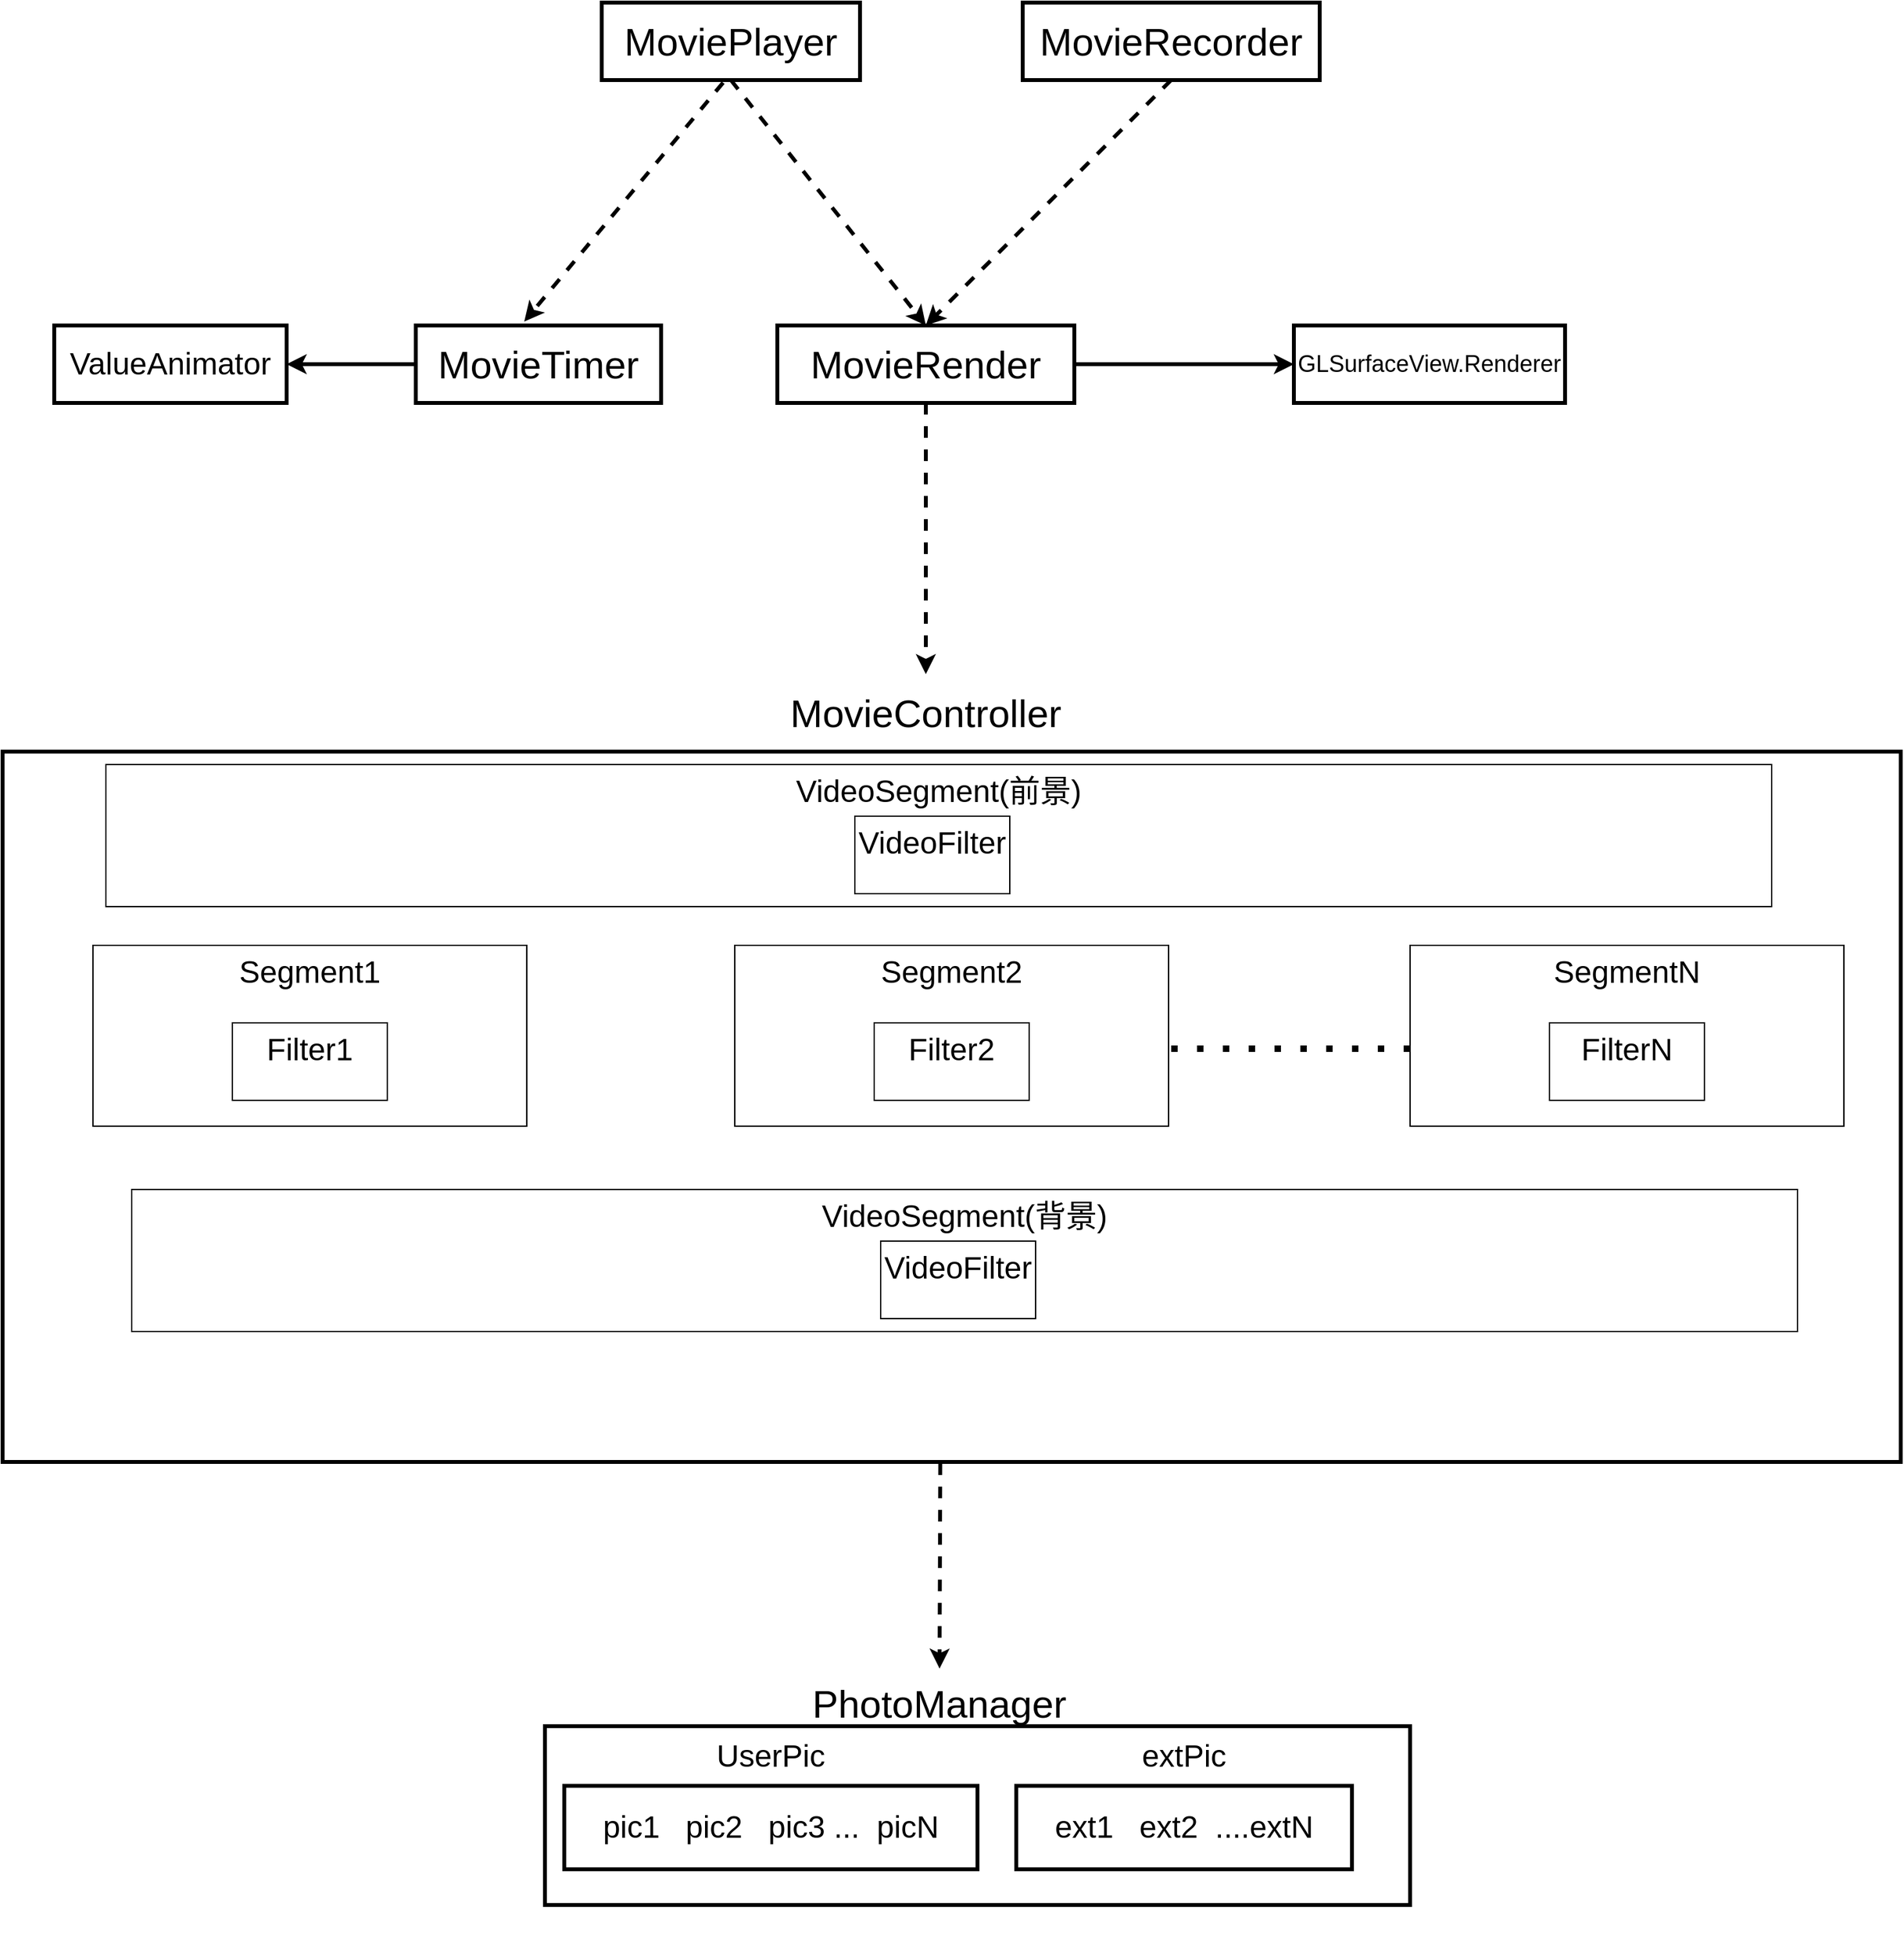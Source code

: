 <mxfile version="14.9.4" type="github">
  <diagram id="AVngD0tcw0efGsFr7O5R" name="Page-1">
    <mxGraphModel dx="2858" dy="1003" grid="1" gridSize="10" guides="1" tooltips="1" connect="1" arrows="1" fold="1" page="1" pageScale="1" pageWidth="827" pageHeight="1169" math="0" shadow="0">
      <root>
        <mxCell id="0" />
        <mxCell id="1" parent="0" />
        <mxCell id="FLVjzXz2_E-ynMVPb_XI-14" value="" style="group" parent="1" vertex="1" connectable="0">
          <mxGeometry x="290" y="1410" width="670" height="240" as="geometry" />
        </mxCell>
        <mxCell id="FLVjzXz2_E-ynMVPb_XI-11" value="" style="group" parent="FLVjzXz2_E-ynMVPb_XI-14" vertex="1" connectable="0">
          <mxGeometry y="64.615" width="670" height="175.385" as="geometry" />
        </mxCell>
        <mxCell id="Na_N96Jh_YFap5u9xBzC-9" value="" style="rounded=0;whiteSpace=wrap;html=1;strokeWidth=3;" parent="FLVjzXz2_E-ynMVPb_XI-11" vertex="1">
          <mxGeometry width="670" height="138.462" as="geometry" />
        </mxCell>
        <mxCell id="FLVjzXz2_E-ynMVPb_XI-6" value="" style="group" parent="FLVjzXz2_E-ynMVPb_XI-11" vertex="1" connectable="0">
          <mxGeometry x="15" y="9.231" width="640" height="166.154" as="geometry" />
        </mxCell>
        <mxCell id="Na_N96Jh_YFap5u9xBzC-3" value="&lt;font style=&quot;font-size: 24px&quot;&gt;pic1&amp;nbsp; &amp;nbsp;pic2&amp;nbsp; &amp;nbsp;pic3 ...&amp;nbsp; picN&lt;/font&gt;" style="rounded=0;whiteSpace=wrap;html=1;strokeWidth=3;" parent="FLVjzXz2_E-ynMVPb_XI-6" vertex="1">
          <mxGeometry y="36.923" width="320" height="64.615" as="geometry" />
        </mxCell>
        <mxCell id="Na_N96Jh_YFap5u9xBzC-4" value="&lt;span style=&quot;font-size: 24px&quot;&gt;UserPic&lt;/span&gt;" style="text;html=1;strokeColor=none;fillColor=none;align=center;verticalAlign=middle;whiteSpace=wrap;rounded=0;" parent="FLVjzXz2_E-ynMVPb_XI-6" vertex="1">
          <mxGeometry x="105" width="110" height="27.692" as="geometry" />
        </mxCell>
        <mxCell id="FLVjzXz2_E-ynMVPb_XI-8" value="" style="group" parent="FLVjzXz2_E-ynMVPb_XI-6" vertex="1" connectable="0">
          <mxGeometry x="350" y="4.615" width="260" height="96.923" as="geometry" />
        </mxCell>
        <mxCell id="FLVjzXz2_E-ynMVPb_XI-9" value="&lt;font style=&quot;font-size: 24px&quot;&gt;ext1&amp;nbsp; &amp;nbsp;ext2&amp;nbsp; ....extN&lt;/font&gt;" style="rounded=0;whiteSpace=wrap;html=1;strokeWidth=3;" parent="FLVjzXz2_E-ynMVPb_XI-8" vertex="1">
          <mxGeometry y="32.308" width="260" height="64.615" as="geometry" />
        </mxCell>
        <mxCell id="FLVjzXz2_E-ynMVPb_XI-10" value="&lt;span style=&quot;font-size: 24px&quot;&gt;extPic&lt;/span&gt;" style="text;html=1;strokeColor=none;fillColor=none;align=center;verticalAlign=middle;whiteSpace=wrap;rounded=0;" parent="FLVjzXz2_E-ynMVPb_XI-8" vertex="1">
          <mxGeometry x="70" width="120" height="18.462" as="geometry" />
        </mxCell>
        <mxCell id="FLVjzXz2_E-ynMVPb_XI-13" value="PhotoManager" style="text;html=1;strokeColor=none;fillColor=none;align=center;verticalAlign=middle;whiteSpace=wrap;rounded=0;fontSize=30;" parent="FLVjzXz2_E-ynMVPb_XI-14" vertex="1">
          <mxGeometry x="180" y="20" width="251" height="53.85" as="geometry" />
        </mxCell>
        <mxCell id="FLVjzXz2_E-ynMVPb_XI-185" value="" style="group" parent="1" vertex="1" connectable="0">
          <mxGeometry x="-90" y="140" width="1170" height="310" as="geometry" />
        </mxCell>
        <mxCell id="FLVjzXz2_E-ynMVPb_XI-147" value="&lt;font style=&quot;font-size: 30px&quot;&gt;MoviePlayer&lt;/font&gt;" style="rounded=0;whiteSpace=wrap;html=1;strokeWidth=3;" parent="FLVjzXz2_E-ynMVPb_XI-185" vertex="1">
          <mxGeometry x="424" width="200" height="60" as="geometry" />
        </mxCell>
        <mxCell id="FLVjzXz2_E-ynMVPb_XI-148" value="&lt;font style=&quot;font-size: 30px&quot;&gt;MovieRecorder&lt;/font&gt;" style="rounded=0;whiteSpace=wrap;html=1;strokeWidth=3;" parent="FLVjzXz2_E-ynMVPb_XI-185" vertex="1">
          <mxGeometry x="750" width="230" height="60" as="geometry" />
        </mxCell>
        <mxCell id="FLVjzXz2_E-ynMVPb_XI-164" value="" style="group" parent="FLVjzXz2_E-ynMVPb_XI-185" vertex="1" connectable="0">
          <mxGeometry y="250" width="1170" height="60" as="geometry" />
        </mxCell>
        <mxCell id="FLVjzXz2_E-ynMVPb_XI-149" value="&lt;font style=&quot;font-size: 30px&quot;&gt;MovieTimer&lt;/font&gt;" style="rounded=0;whiteSpace=wrap;html=1;strokeWidth=3;" parent="FLVjzXz2_E-ynMVPb_XI-164" vertex="1">
          <mxGeometry x="280" width="190" height="60" as="geometry" />
        </mxCell>
        <mxCell id="FLVjzXz2_E-ynMVPb_XI-155" value="" style="group" parent="FLVjzXz2_E-ynMVPb_XI-164" vertex="1" connectable="0">
          <mxGeometry x="560" width="610" height="60" as="geometry" />
        </mxCell>
        <mxCell id="FLVjzXz2_E-ynMVPb_XI-150" value="&lt;font style=&quot;font-size: 30px&quot;&gt;MovieRender&lt;/font&gt;" style="rounded=0;whiteSpace=wrap;html=1;strokeWidth=3;" parent="FLVjzXz2_E-ynMVPb_XI-155" vertex="1">
          <mxGeometry width="230" height="60" as="geometry" />
        </mxCell>
        <mxCell id="FLVjzXz2_E-ynMVPb_XI-151" value="&lt;font style=&quot;font-size: 18px&quot;&gt;GLSurfaceView.Renderer&lt;/font&gt;" style="rounded=0;whiteSpace=wrap;html=1;strokeWidth=3;" parent="FLVjzXz2_E-ynMVPb_XI-155" vertex="1">
          <mxGeometry x="400" width="210" height="60" as="geometry" />
        </mxCell>
        <mxCell id="FLVjzXz2_E-ynMVPb_XI-154" value="" style="endArrow=classic;html=1;strokeWidth=3;entryX=0;entryY=0.5;entryDx=0;entryDy=0;exitX=1;exitY=0.5;exitDx=0;exitDy=0;" parent="FLVjzXz2_E-ynMVPb_XI-155" source="FLVjzXz2_E-ynMVPb_XI-150" target="FLVjzXz2_E-ynMVPb_XI-151" edge="1">
          <mxGeometry width="50" height="50" relative="1" as="geometry">
            <mxPoint x="70" y="-30" as="sourcePoint" />
            <mxPoint x="120" y="-80" as="targetPoint" />
          </mxGeometry>
        </mxCell>
        <mxCell id="FLVjzXz2_E-ynMVPb_XI-163" value="&lt;font style=&quot;font-size: 24px&quot;&gt;ValueAnimator&lt;/font&gt;" style="rounded=0;whiteSpace=wrap;html=1;strokeWidth=3;" parent="FLVjzXz2_E-ynMVPb_XI-164" vertex="1">
          <mxGeometry width="180" height="60" as="geometry" />
        </mxCell>
        <mxCell id="FLVjzXz2_E-ynMVPb_XI-162" value="" style="endArrow=classic;html=1;strokeWidth=3;exitX=0;exitY=0.5;exitDx=0;exitDy=0;entryX=1;entryY=0.5;entryDx=0;entryDy=0;" parent="FLVjzXz2_E-ynMVPb_XI-164" source="FLVjzXz2_E-ynMVPb_XI-149" target="FLVjzXz2_E-ynMVPb_XI-163" edge="1">
          <mxGeometry width="50" height="50" relative="1" as="geometry">
            <mxPoint x="520" y="170" as="sourcePoint" />
            <mxPoint x="110" y="100" as="targetPoint" />
            <Array as="points">
              <mxPoint x="180" y="30" />
            </Array>
          </mxGeometry>
        </mxCell>
        <mxCell id="FLVjzXz2_E-ynMVPb_XI-156" value="" style="endArrow=classic;html=1;strokeWidth=3;exitX=0.47;exitY=1.033;exitDx=0;exitDy=0;exitPerimeter=0;entryX=0.442;entryY=-0.05;entryDx=0;entryDy=0;entryPerimeter=0;dashed=1;" parent="FLVjzXz2_E-ynMVPb_XI-185" source="FLVjzXz2_E-ynMVPb_XI-147" target="FLVjzXz2_E-ynMVPb_XI-149" edge="1">
          <mxGeometry width="50" height="50" relative="1" as="geometry">
            <mxPoint x="520" y="490" as="sourcePoint" />
            <mxPoint x="570" y="440" as="targetPoint" />
          </mxGeometry>
        </mxCell>
        <mxCell id="FLVjzXz2_E-ynMVPb_XI-157" value="" style="endArrow=classic;html=1;dashed=1;strokeWidth=3;exitX=0.5;exitY=1;exitDx=0;exitDy=0;entryX=0.5;entryY=0;entryDx=0;entryDy=0;" parent="FLVjzXz2_E-ynMVPb_XI-185" source="FLVjzXz2_E-ynMVPb_XI-147" target="FLVjzXz2_E-ynMVPb_XI-150" edge="1">
          <mxGeometry width="50" height="50" relative="1" as="geometry">
            <mxPoint x="520" y="490" as="sourcePoint" />
            <mxPoint x="570" y="440" as="targetPoint" />
          </mxGeometry>
        </mxCell>
        <mxCell id="FLVjzXz2_E-ynMVPb_XI-158" value="" style="endArrow=classic;html=1;dashed=1;strokeWidth=3;exitX=0.5;exitY=1;exitDx=0;exitDy=0;entryX=0.5;entryY=0;entryDx=0;entryDy=0;" parent="FLVjzXz2_E-ynMVPb_XI-185" source="FLVjzXz2_E-ynMVPb_XI-148" target="FLVjzXz2_E-ynMVPb_XI-150" edge="1">
          <mxGeometry width="50" height="50" relative="1" as="geometry">
            <mxPoint x="520" y="490" as="sourcePoint" />
            <mxPoint x="570" y="440" as="targetPoint" />
          </mxGeometry>
        </mxCell>
        <mxCell id="FLVjzXz2_E-ynMVPb_XI-186" value="" style="endArrow=classic;html=1;dashed=1;strokeWidth=3;exitX=0.5;exitY=1;exitDx=0;exitDy=0;entryX=0.5;entryY=0;entryDx=0;entryDy=0;" parent="1" source="FLVjzXz2_E-ynMVPb_XI-150" target="FLVjzXz2_E-ynMVPb_XI-78" edge="1">
          <mxGeometry width="50" height="50" relative="1" as="geometry">
            <mxPoint x="520" y="440" as="sourcePoint" />
            <mxPoint x="570" y="390" as="targetPoint" />
          </mxGeometry>
        </mxCell>
        <mxCell id="AyGdOBjDOadiqwOFMd2c-94" value="" style="group" vertex="1" connectable="0" parent="1">
          <mxGeometry x="-130" y="660" width="1470" height="610" as="geometry" />
        </mxCell>
        <mxCell id="AyGdOBjDOadiqwOFMd2c-93" value="" style="rounded=0;whiteSpace=wrap;html=1;verticalAlign=top;strokeWidth=3;" vertex="1" parent="AyGdOBjDOadiqwOFMd2c-94">
          <mxGeometry y="60" width="1470" height="550" as="geometry" />
        </mxCell>
        <mxCell id="AyGdOBjDOadiqwOFMd2c-92" value="" style="group" vertex="1" connectable="0" parent="AyGdOBjDOadiqwOFMd2c-94">
          <mxGeometry x="70" width="1355.88" height="509" as="geometry" />
        </mxCell>
        <mxCell id="FLVjzXz2_E-ynMVPb_XI-78" value="&lt;span style=&quot;font-size: 30px&quot;&gt;MovieController&lt;/span&gt;" style="text;html=1;strokeColor=none;fillColor=none;align=center;verticalAlign=middle;whiteSpace=wrap;rounded=0;" parent="AyGdOBjDOadiqwOFMd2c-92" vertex="1">
          <mxGeometry x="515" width="260" height="60" as="geometry" />
        </mxCell>
        <mxCell id="AyGdOBjDOadiqwOFMd2c-91" value="" style="group" vertex="1" connectable="0" parent="AyGdOBjDOadiqwOFMd2c-92">
          <mxGeometry y="70" width="1355.88" height="439" as="geometry" />
        </mxCell>
        <mxCell id="AyGdOBjDOadiqwOFMd2c-22" value="" style="group" vertex="1" connectable="0" parent="AyGdOBjDOadiqwOFMd2c-91">
          <mxGeometry y="140" width="1355.88" height="140" as="geometry" />
        </mxCell>
        <mxCell id="AyGdOBjDOadiqwOFMd2c-5" value="" style="group" vertex="1" connectable="0" parent="AyGdOBjDOadiqwOFMd2c-22">
          <mxGeometry width="335.88" height="140" as="geometry" />
        </mxCell>
        <mxCell id="FLVjzXz2_E-ynMVPb_XI-66" value="&lt;font style=&quot;font-size: 24px&quot;&gt;Segment1&lt;/font&gt;" style="rounded=0;whiteSpace=wrap;html=1;verticalAlign=top;" parent="AyGdOBjDOadiqwOFMd2c-5" vertex="1">
          <mxGeometry width="335.88" height="140" as="geometry" />
        </mxCell>
        <mxCell id="AyGdOBjDOadiqwOFMd2c-2" value="&lt;font style=&quot;font-size: 24px&quot;&gt;Filter1&lt;/font&gt;" style="rounded=0;whiteSpace=wrap;html=1;verticalAlign=top;" vertex="1" parent="AyGdOBjDOadiqwOFMd2c-5">
          <mxGeometry x="107.94" y="60" width="120" height="60" as="geometry" />
        </mxCell>
        <mxCell id="AyGdOBjDOadiqwOFMd2c-6" value="" style="group" vertex="1" connectable="0" parent="AyGdOBjDOadiqwOFMd2c-5">
          <mxGeometry width="335.88" height="140" as="geometry" />
        </mxCell>
        <mxCell id="AyGdOBjDOadiqwOFMd2c-7" value="&lt;font style=&quot;font-size: 24px&quot;&gt;Segment1&lt;/font&gt;" style="rounded=0;whiteSpace=wrap;html=1;verticalAlign=top;" vertex="1" parent="AyGdOBjDOadiqwOFMd2c-6">
          <mxGeometry width="335.88" height="140" as="geometry" />
        </mxCell>
        <mxCell id="AyGdOBjDOadiqwOFMd2c-8" value="&lt;font style=&quot;font-size: 24px&quot;&gt;Filter1&lt;/font&gt;" style="rounded=0;whiteSpace=wrap;html=1;verticalAlign=top;" vertex="1" parent="AyGdOBjDOadiqwOFMd2c-6">
          <mxGeometry x="107.94" y="60" width="120" height="60" as="geometry" />
        </mxCell>
        <mxCell id="AyGdOBjDOadiqwOFMd2c-10" value="" style="group" vertex="1" connectable="0" parent="AyGdOBjDOadiqwOFMd2c-22">
          <mxGeometry x="497.06" width="858.82" height="140" as="geometry" />
        </mxCell>
        <mxCell id="AyGdOBjDOadiqwOFMd2c-11" value="&lt;font style=&quot;font-size: 24px&quot;&gt;Segment1&lt;/font&gt;" style="rounded=0;whiteSpace=wrap;html=1;verticalAlign=top;" vertex="1" parent="AyGdOBjDOadiqwOFMd2c-10">
          <mxGeometry width="335.88" height="140" as="geometry" />
        </mxCell>
        <mxCell id="AyGdOBjDOadiqwOFMd2c-12" value="&lt;font style=&quot;font-size: 24px&quot;&gt;Filter1&lt;/font&gt;" style="rounded=0;whiteSpace=wrap;html=1;verticalAlign=top;" vertex="1" parent="AyGdOBjDOadiqwOFMd2c-10">
          <mxGeometry x="107.94" y="60" width="120" height="60" as="geometry" />
        </mxCell>
        <mxCell id="AyGdOBjDOadiqwOFMd2c-13" value="" style="group" vertex="1" connectable="0" parent="AyGdOBjDOadiqwOFMd2c-10">
          <mxGeometry width="858.82" height="140" as="geometry" />
        </mxCell>
        <mxCell id="AyGdOBjDOadiqwOFMd2c-14" value="&lt;font style=&quot;font-size: 24px&quot;&gt;Segment2&lt;/font&gt;" style="rounded=0;whiteSpace=wrap;html=1;verticalAlign=top;" vertex="1" parent="AyGdOBjDOadiqwOFMd2c-13">
          <mxGeometry width="335.88" height="140" as="geometry" />
        </mxCell>
        <mxCell id="AyGdOBjDOadiqwOFMd2c-15" value="&lt;font style=&quot;font-size: 24px&quot;&gt;Filter2&lt;/font&gt;" style="rounded=0;whiteSpace=wrap;html=1;verticalAlign=top;" vertex="1" parent="AyGdOBjDOadiqwOFMd2c-13">
          <mxGeometry x="107.94" y="60" width="120" height="60" as="geometry" />
        </mxCell>
        <mxCell id="AyGdOBjDOadiqwOFMd2c-38" value="" style="group" vertex="1" connectable="0" parent="AyGdOBjDOadiqwOFMd2c-13">
          <mxGeometry x="522.94" width="335.88" height="140" as="geometry" />
        </mxCell>
        <mxCell id="AyGdOBjDOadiqwOFMd2c-39" value="&lt;font style=&quot;font-size: 24px&quot;&gt;Segment1&lt;/font&gt;" style="rounded=0;whiteSpace=wrap;html=1;verticalAlign=top;" vertex="1" parent="AyGdOBjDOadiqwOFMd2c-38">
          <mxGeometry width="335.88" height="140" as="geometry" />
        </mxCell>
        <mxCell id="AyGdOBjDOadiqwOFMd2c-40" value="&lt;font style=&quot;font-size: 24px&quot;&gt;Filter1&lt;/font&gt;" style="rounded=0;whiteSpace=wrap;html=1;verticalAlign=top;" vertex="1" parent="AyGdOBjDOadiqwOFMd2c-38">
          <mxGeometry x="107.94" y="60" width="120" height="60" as="geometry" />
        </mxCell>
        <mxCell id="AyGdOBjDOadiqwOFMd2c-41" value="" style="group" vertex="1" connectable="0" parent="AyGdOBjDOadiqwOFMd2c-38">
          <mxGeometry width="335.88" height="140" as="geometry" />
        </mxCell>
        <mxCell id="AyGdOBjDOadiqwOFMd2c-42" value="&lt;font style=&quot;font-size: 24px&quot;&gt;SegmentN&lt;/font&gt;" style="rounded=0;whiteSpace=wrap;html=1;verticalAlign=top;" vertex="1" parent="AyGdOBjDOadiqwOFMd2c-41">
          <mxGeometry width="335.88" height="140" as="geometry" />
        </mxCell>
        <mxCell id="AyGdOBjDOadiqwOFMd2c-43" value="&lt;font style=&quot;font-size: 24px&quot;&gt;FilterN&lt;/font&gt;" style="rounded=0;whiteSpace=wrap;html=1;verticalAlign=top;" vertex="1" parent="AyGdOBjDOadiqwOFMd2c-41">
          <mxGeometry x="107.94" y="60" width="120" height="60" as="geometry" />
        </mxCell>
        <mxCell id="AyGdOBjDOadiqwOFMd2c-44" value="" style="endArrow=none;dashed=1;html=1;dashPattern=1 3;strokeWidth=5;" edge="1" parent="AyGdOBjDOadiqwOFMd2c-41">
          <mxGeometry width="50" height="50" relative="1" as="geometry">
            <mxPoint y="80" as="sourcePoint" />
            <mxPoint x="-190" y="80" as="targetPoint" />
          </mxGeometry>
        </mxCell>
        <mxCell id="AyGdOBjDOadiqwOFMd2c-74" value="" style="group" vertex="1" connectable="0" parent="AyGdOBjDOadiqwOFMd2c-13">
          <mxGeometry x="522.94" width="335.88" height="140" as="geometry" />
        </mxCell>
        <mxCell id="AyGdOBjDOadiqwOFMd2c-75" value="&lt;font style=&quot;font-size: 24px&quot;&gt;Segment1&lt;/font&gt;" style="rounded=0;whiteSpace=wrap;html=1;verticalAlign=top;" vertex="1" parent="AyGdOBjDOadiqwOFMd2c-74">
          <mxGeometry width="335.88" height="140" as="geometry" />
        </mxCell>
        <mxCell id="AyGdOBjDOadiqwOFMd2c-76" value="&lt;font style=&quot;font-size: 24px&quot;&gt;Filter1&lt;/font&gt;" style="rounded=0;whiteSpace=wrap;html=1;verticalAlign=top;" vertex="1" parent="AyGdOBjDOadiqwOFMd2c-74">
          <mxGeometry x="107.94" y="60" width="120" height="60" as="geometry" />
        </mxCell>
        <mxCell id="AyGdOBjDOadiqwOFMd2c-77" value="" style="group" vertex="1" connectable="0" parent="AyGdOBjDOadiqwOFMd2c-74">
          <mxGeometry width="335.88" height="140" as="geometry" />
        </mxCell>
        <mxCell id="AyGdOBjDOadiqwOFMd2c-78" value="&lt;font style=&quot;font-size: 24px&quot;&gt;SegmentN&lt;/font&gt;" style="rounded=0;whiteSpace=wrap;html=1;verticalAlign=top;" vertex="1" parent="AyGdOBjDOadiqwOFMd2c-77">
          <mxGeometry width="335.88" height="140" as="geometry" />
        </mxCell>
        <mxCell id="AyGdOBjDOadiqwOFMd2c-79" value="&lt;font style=&quot;font-size: 24px&quot;&gt;FilterN&lt;/font&gt;" style="rounded=0;whiteSpace=wrap;html=1;verticalAlign=top;" vertex="1" parent="AyGdOBjDOadiqwOFMd2c-77">
          <mxGeometry x="107.94" y="60" width="120" height="60" as="geometry" />
        </mxCell>
        <mxCell id="AyGdOBjDOadiqwOFMd2c-80" value="" style="endArrow=none;dashed=1;html=1;dashPattern=1 3;strokeWidth=5;" edge="1" parent="AyGdOBjDOadiqwOFMd2c-77">
          <mxGeometry width="50" height="50" relative="1" as="geometry">
            <mxPoint y="80" as="sourcePoint" />
            <mxPoint x="-190" y="80" as="targetPoint" />
          </mxGeometry>
        </mxCell>
        <mxCell id="AyGdOBjDOadiqwOFMd2c-87" value="" style="group" vertex="1" connectable="0" parent="AyGdOBjDOadiqwOFMd2c-91">
          <mxGeometry x="10" width="1290" height="110" as="geometry" />
        </mxCell>
        <mxCell id="AyGdOBjDOadiqwOFMd2c-81" value="&lt;font style=&quot;font-size: 24px&quot;&gt;VideoSegment(前景)&lt;/font&gt;" style="rounded=0;whiteSpace=wrap;html=1;verticalAlign=top;" vertex="1" parent="AyGdOBjDOadiqwOFMd2c-87">
          <mxGeometry width="1290" height="110" as="geometry" />
        </mxCell>
        <mxCell id="AyGdOBjDOadiqwOFMd2c-82" value="&lt;font style=&quot;font-size: 24px&quot;&gt;VideoFilter&lt;/font&gt;" style="rounded=0;whiteSpace=wrap;html=1;verticalAlign=top;" vertex="1" parent="AyGdOBjDOadiqwOFMd2c-87">
          <mxGeometry x="580" y="40" width="120" height="60" as="geometry" />
        </mxCell>
        <mxCell id="AyGdOBjDOadiqwOFMd2c-88" value="" style="group" vertex="1" connectable="0" parent="AyGdOBjDOadiqwOFMd2c-91">
          <mxGeometry x="30" y="329" width="1290" height="110" as="geometry" />
        </mxCell>
        <mxCell id="AyGdOBjDOadiqwOFMd2c-89" value="&lt;font style=&quot;font-size: 24px&quot;&gt;VideoSegment(背景)&lt;/font&gt;" style="rounded=0;whiteSpace=wrap;html=1;verticalAlign=top;" vertex="1" parent="AyGdOBjDOadiqwOFMd2c-88">
          <mxGeometry width="1290" height="110" as="geometry" />
        </mxCell>
        <mxCell id="AyGdOBjDOadiqwOFMd2c-90" value="&lt;font style=&quot;font-size: 24px&quot;&gt;VideoFilter&lt;/font&gt;" style="rounded=0;whiteSpace=wrap;html=1;verticalAlign=top;" vertex="1" parent="AyGdOBjDOadiqwOFMd2c-88">
          <mxGeometry x="580" y="40" width="120" height="60" as="geometry" />
        </mxCell>
        <mxCell id="AyGdOBjDOadiqwOFMd2c-95" value="" style="endArrow=classic;html=1;strokeWidth=3;exitX=0.494;exitY=1.002;exitDx=0;exitDy=0;exitPerimeter=0;dashed=1;" edge="1" parent="1" source="AyGdOBjDOadiqwOFMd2c-93" target="FLVjzXz2_E-ynMVPb_XI-13">
          <mxGeometry width="50" height="50" relative="1" as="geometry">
            <mxPoint x="660" y="1350" as="sourcePoint" />
            <mxPoint x="710" y="1300" as="targetPoint" />
          </mxGeometry>
        </mxCell>
      </root>
    </mxGraphModel>
  </diagram>
</mxfile>
